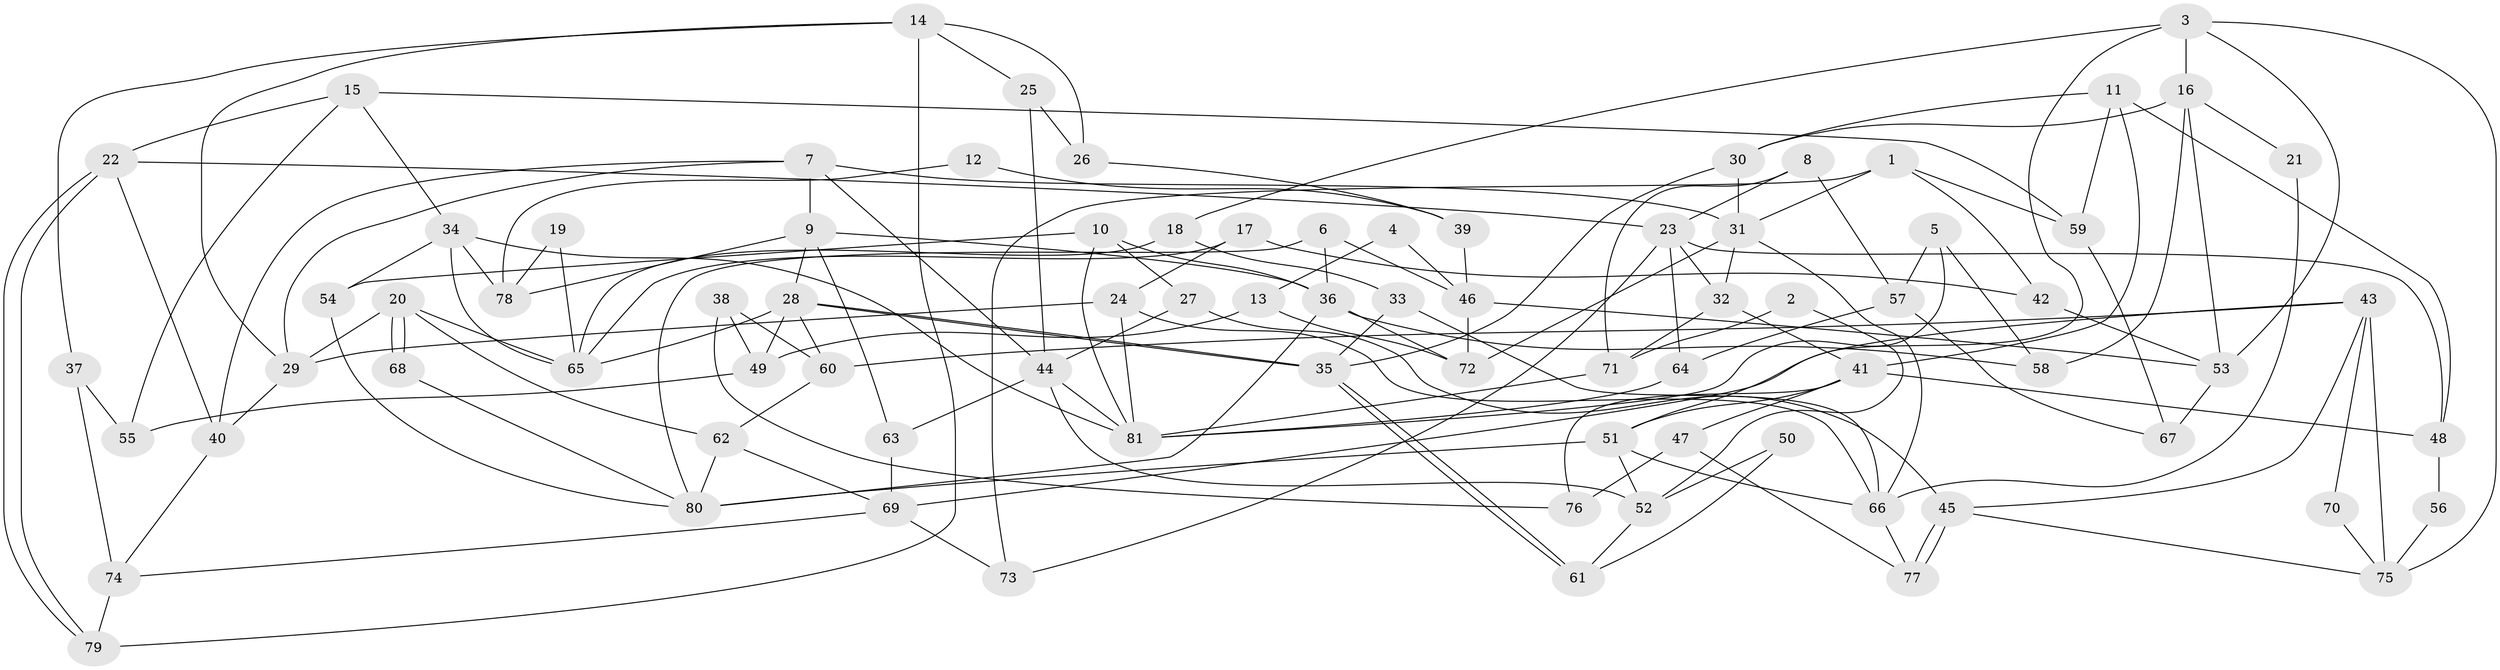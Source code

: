 // coarse degree distribution, {7: 0.09090909090909091, 8: 0.09090909090909091, 5: 0.21212121212121213, 3: 0.15151515151515152, 6: 0.09090909090909091, 2: 0.09090909090909091, 4: 0.18181818181818182, 9: 0.06060606060606061, 11: 0.030303030303030304}
// Generated by graph-tools (version 1.1) at 2025/37/03/04/25 23:37:01]
// undirected, 81 vertices, 162 edges
graph export_dot {
  node [color=gray90,style=filled];
  1;
  2;
  3;
  4;
  5;
  6;
  7;
  8;
  9;
  10;
  11;
  12;
  13;
  14;
  15;
  16;
  17;
  18;
  19;
  20;
  21;
  22;
  23;
  24;
  25;
  26;
  27;
  28;
  29;
  30;
  31;
  32;
  33;
  34;
  35;
  36;
  37;
  38;
  39;
  40;
  41;
  42;
  43;
  44;
  45;
  46;
  47;
  48;
  49;
  50;
  51;
  52;
  53;
  54;
  55;
  56;
  57;
  58;
  59;
  60;
  61;
  62;
  63;
  64;
  65;
  66;
  67;
  68;
  69;
  70;
  71;
  72;
  73;
  74;
  75;
  76;
  77;
  78;
  79;
  80;
  81;
  1 -- 31;
  1 -- 59;
  1 -- 42;
  1 -- 73;
  2 -- 71;
  2 -- 52;
  3 -- 16;
  3 -- 51;
  3 -- 18;
  3 -- 53;
  3 -- 75;
  4 -- 13;
  4 -- 46;
  5 -- 57;
  5 -- 58;
  5 -- 81;
  6 -- 46;
  6 -- 36;
  6 -- 80;
  7 -- 40;
  7 -- 44;
  7 -- 9;
  7 -- 29;
  7 -- 31;
  8 -- 71;
  8 -- 23;
  8 -- 57;
  9 -- 28;
  9 -- 36;
  9 -- 63;
  9 -- 78;
  10 -- 36;
  10 -- 81;
  10 -- 27;
  10 -- 54;
  11 -- 41;
  11 -- 30;
  11 -- 48;
  11 -- 59;
  12 -- 78;
  12 -- 39;
  13 -- 72;
  13 -- 49;
  14 -- 37;
  14 -- 79;
  14 -- 25;
  14 -- 26;
  14 -- 29;
  15 -- 22;
  15 -- 34;
  15 -- 55;
  15 -- 59;
  16 -- 53;
  16 -- 30;
  16 -- 21;
  16 -- 58;
  17 -- 42;
  17 -- 24;
  17 -- 65;
  18 -- 65;
  18 -- 33;
  19 -- 78;
  19 -- 65;
  20 -- 68;
  20 -- 68;
  20 -- 29;
  20 -- 62;
  20 -- 65;
  21 -- 66;
  22 -- 79;
  22 -- 79;
  22 -- 23;
  22 -- 40;
  23 -- 32;
  23 -- 73;
  23 -- 48;
  23 -- 64;
  24 -- 81;
  24 -- 29;
  24 -- 66;
  25 -- 44;
  25 -- 26;
  26 -- 39;
  27 -- 45;
  27 -- 44;
  28 -- 65;
  28 -- 35;
  28 -- 35;
  28 -- 49;
  28 -- 60;
  29 -- 40;
  30 -- 35;
  30 -- 31;
  31 -- 66;
  31 -- 32;
  31 -- 72;
  32 -- 41;
  32 -- 71;
  33 -- 35;
  33 -- 66;
  34 -- 54;
  34 -- 65;
  34 -- 78;
  34 -- 81;
  35 -- 61;
  35 -- 61;
  36 -- 80;
  36 -- 58;
  36 -- 72;
  37 -- 55;
  37 -- 74;
  38 -- 76;
  38 -- 60;
  38 -- 49;
  39 -- 46;
  40 -- 74;
  41 -- 51;
  41 -- 48;
  41 -- 47;
  41 -- 76;
  42 -- 53;
  43 -- 45;
  43 -- 69;
  43 -- 60;
  43 -- 70;
  43 -- 75;
  44 -- 81;
  44 -- 52;
  44 -- 63;
  45 -- 77;
  45 -- 77;
  45 -- 75;
  46 -- 53;
  46 -- 72;
  47 -- 77;
  47 -- 76;
  48 -- 56;
  49 -- 55;
  50 -- 61;
  50 -- 52;
  51 -- 80;
  51 -- 66;
  51 -- 52;
  52 -- 61;
  53 -- 67;
  54 -- 80;
  56 -- 75;
  57 -- 64;
  57 -- 67;
  59 -- 67;
  60 -- 62;
  62 -- 69;
  62 -- 80;
  63 -- 69;
  64 -- 81;
  66 -- 77;
  68 -- 80;
  69 -- 73;
  69 -- 74;
  70 -- 75;
  71 -- 81;
  74 -- 79;
}
